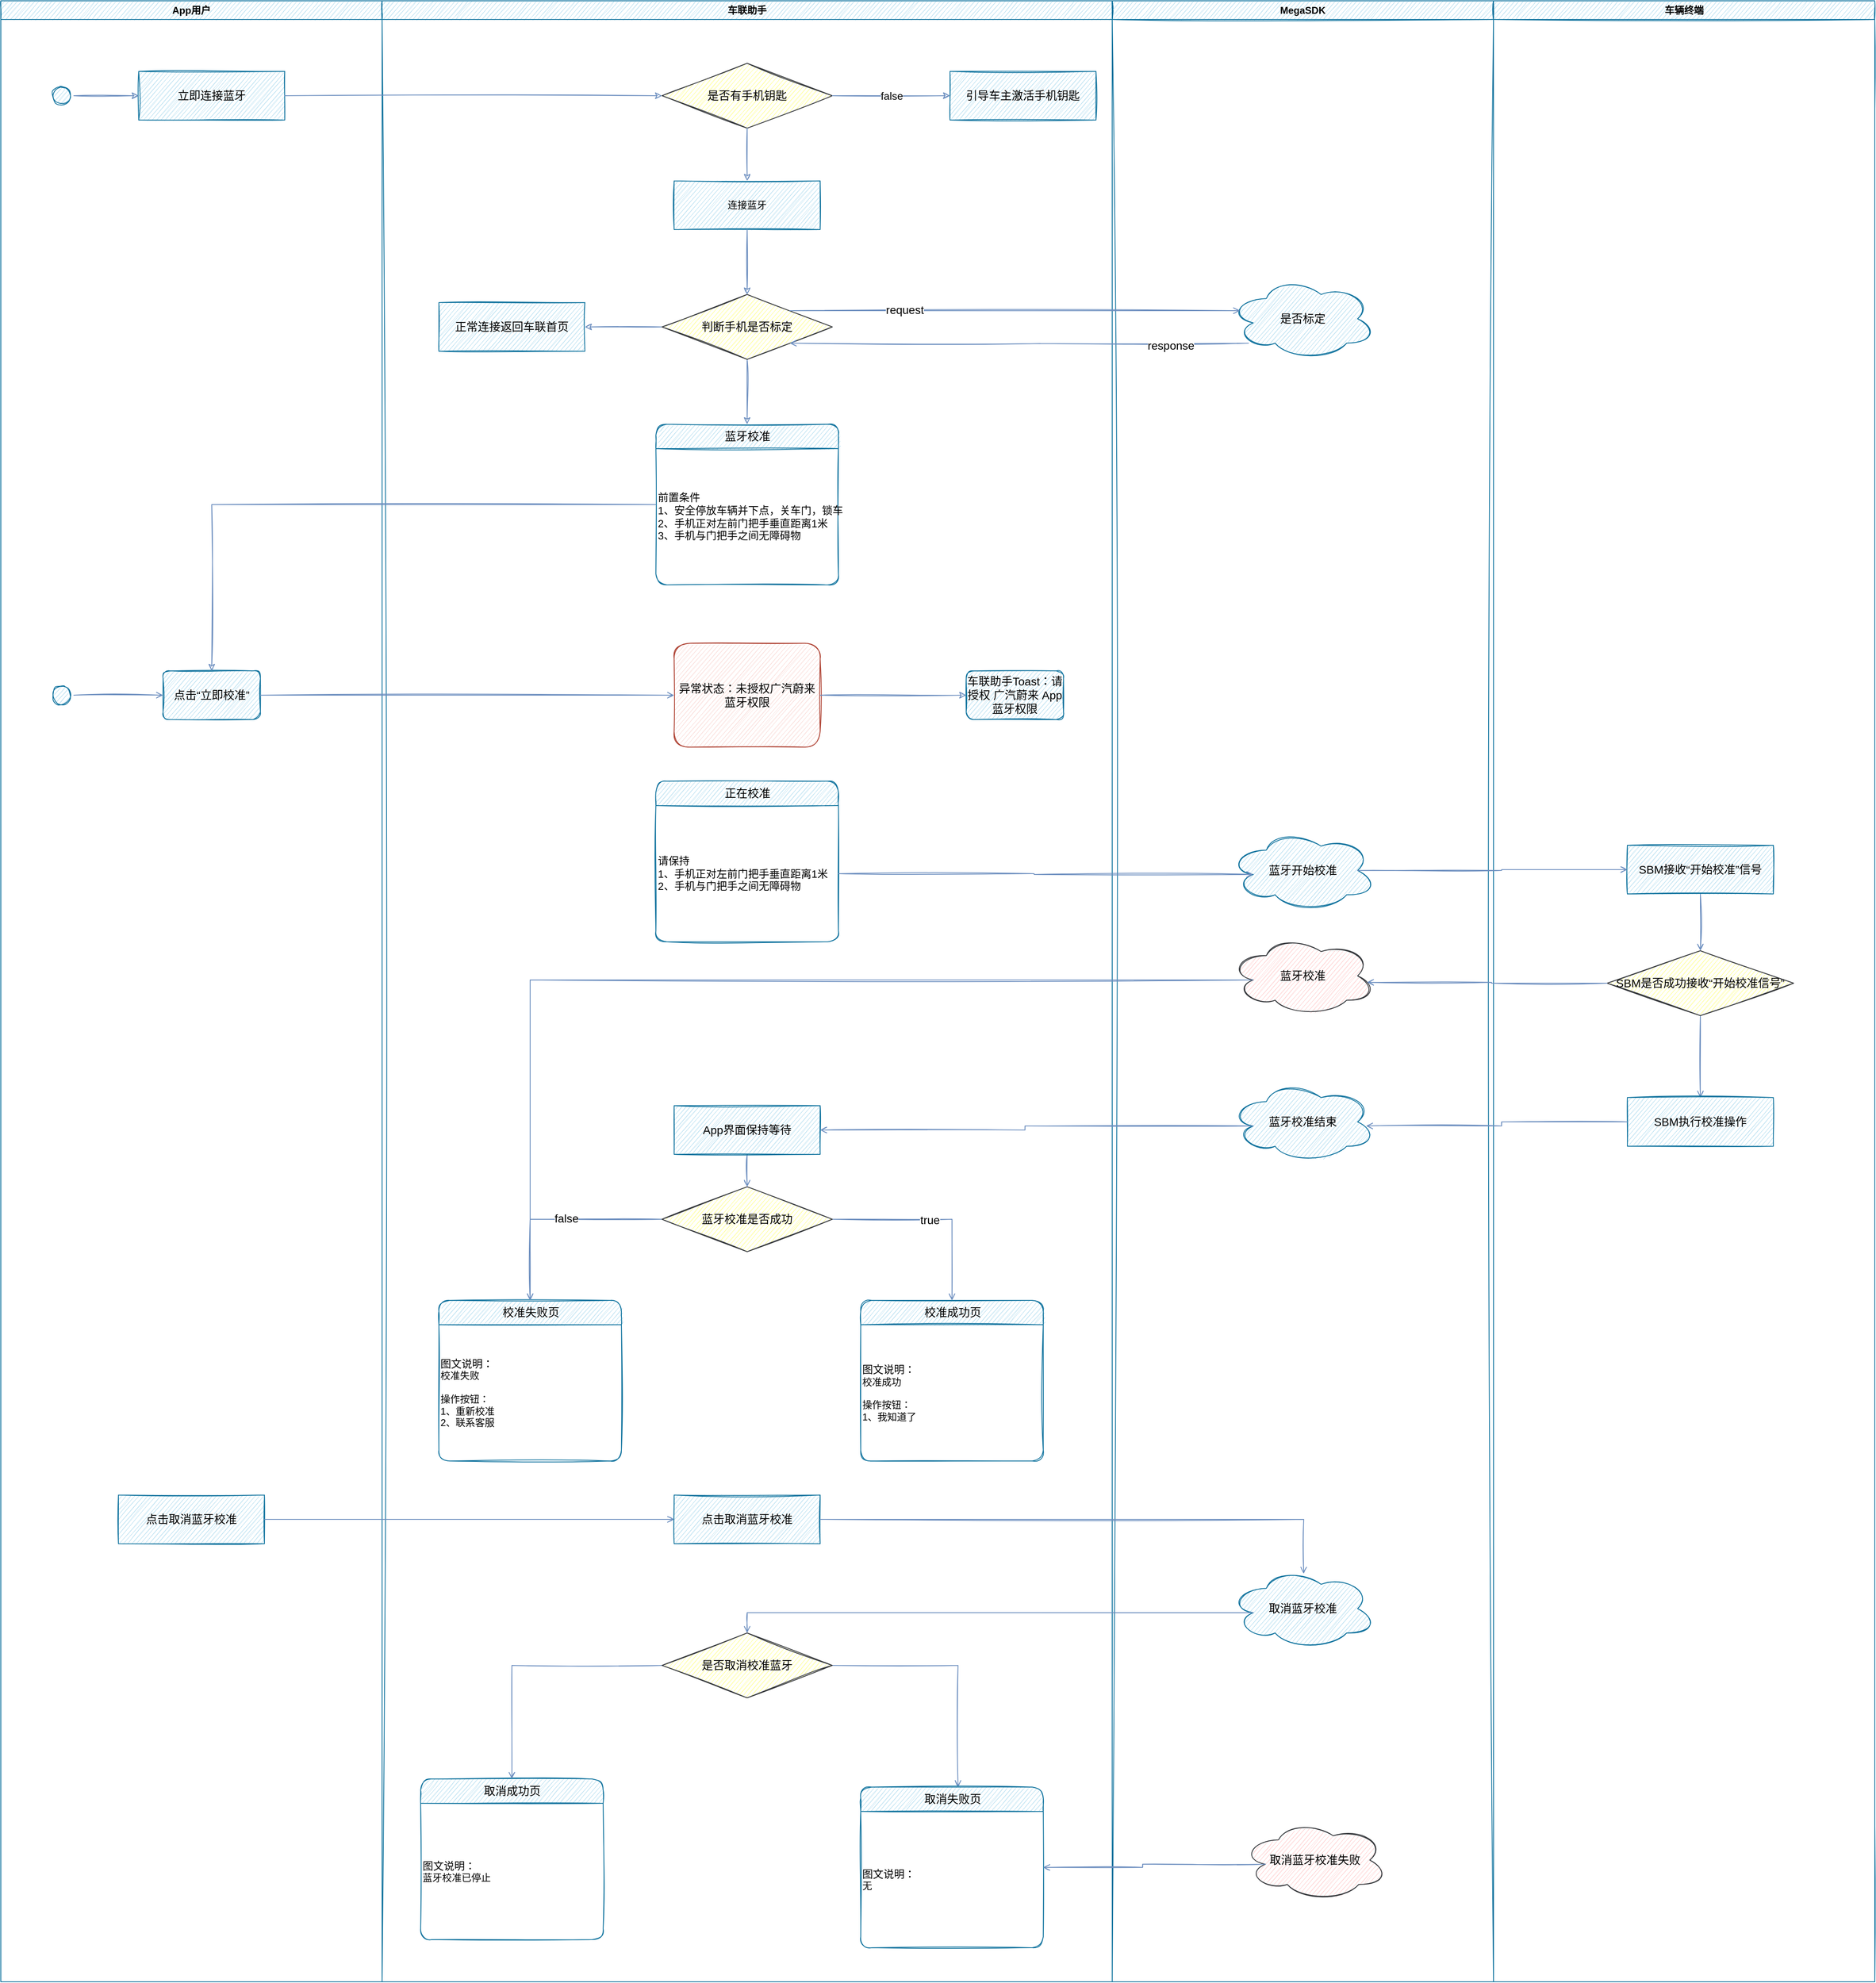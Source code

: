 <mxfile version="14.1.1" type="github">
  <diagram id="mKj14x2aoJo5Nkw21co6" name="第 1 页">
    <mxGraphModel dx="2893" dy="1129" grid="1" gridSize="10" guides="1" tooltips="1" connect="1" arrows="1" fold="1" page="1" pageScale="1" pageWidth="827" pageHeight="1169" math="0" shadow="0">
      <root>
        <mxCell id="0" />
        <mxCell id="1" parent="0" />
        <mxCell id="CEI2HOjb4sr5BH5UjKjR-1" value="车联助手" style="swimlane;whiteSpace=wrap;fontStyle=1;fillColor=#b1ddf0;strokeColor=#10739e;sketch=1;" parent="1" vertex="1">
          <mxGeometry x="-110" y="128" width="900" height="2442" as="geometry" />
        </mxCell>
        <mxCell id="qRTRuurjYwuLesTGfliR-111" value="是否有手机钥匙" style="rhombus;whiteSpace=wrap;html=1;fontStyle=0;strokeColor=#36393d;fillColor=#ffff88;sketch=1;shadow=0;fontSize=14;" vertex="1" parent="CEI2HOjb4sr5BH5UjKjR-1">
          <mxGeometry x="345" y="77" width="210" height="80" as="geometry" />
        </mxCell>
        <mxCell id="qRTRuurjYwuLesTGfliR-113" value="引导车主激活手机钥匙" style="whiteSpace=wrap;html=1;shadow=0;fontSize=14;fontStyle=0;strokeColor=#10739e;fillColor=#b1ddf0;sketch=1;" vertex="1" parent="CEI2HOjb4sr5BH5UjKjR-1">
          <mxGeometry x="700" y="87" width="180" height="60" as="geometry" />
        </mxCell>
        <mxCell id="qRTRuurjYwuLesTGfliR-114" value="false" style="edgeStyle=orthogonalEdgeStyle;rounded=0;sketch=1;orthogonalLoop=1;jettySize=auto;html=1;strokeColor=#6c8ebf;fillColor=#dae8fc;fontStyle=0;fontSize=13;" edge="1" parent="CEI2HOjb4sr5BH5UjKjR-1" source="qRTRuurjYwuLesTGfliR-111" target="qRTRuurjYwuLesTGfliR-113">
          <mxGeometry relative="1" as="geometry" />
        </mxCell>
        <mxCell id="qRTRuurjYwuLesTGfliR-116" value="连接蓝牙" style="whiteSpace=wrap;html=1;shadow=0;fontStyle=0;strokeColor=#10739e;fillColor=#b1ddf0;sketch=1;" vertex="1" parent="CEI2HOjb4sr5BH5UjKjR-1">
          <mxGeometry x="360" y="222" width="180" height="60" as="geometry" />
        </mxCell>
        <mxCell id="qRTRuurjYwuLesTGfliR-117" value="" style="edgeStyle=orthogonalEdgeStyle;rounded=0;sketch=1;orthogonalLoop=1;jettySize=auto;html=1;strokeColor=#6c8ebf;fillColor=#dae8fc;fontSize=12;fontStyle=0" edge="1" parent="CEI2HOjb4sr5BH5UjKjR-1" source="qRTRuurjYwuLesTGfliR-111" target="qRTRuurjYwuLesTGfliR-116">
          <mxGeometry relative="1" as="geometry" />
        </mxCell>
        <mxCell id="qRTRuurjYwuLesTGfliR-183" style="edgeStyle=orthogonalEdgeStyle;rounded=0;sketch=1;orthogonalLoop=1;jettySize=auto;html=1;exitX=0;exitY=0.5;exitDx=0;exitDy=0;entryX=1;entryY=0.5;entryDx=0;entryDy=0;strokeColor=#6c8ebf;fillColor=#dae8fc;fontSize=12;fontStyle=0" edge="1" parent="CEI2HOjb4sr5BH5UjKjR-1" source="qRTRuurjYwuLesTGfliR-145" target="qRTRuurjYwuLesTGfliR-177">
          <mxGeometry relative="1" as="geometry" />
        </mxCell>
        <mxCell id="qRTRuurjYwuLesTGfliR-192" style="edgeStyle=orthogonalEdgeStyle;rounded=0;sketch=1;orthogonalLoop=1;jettySize=auto;html=1;exitX=0.5;exitY=1;exitDx=0;exitDy=0;strokeColor=#6c8ebf;fillColor=#dae8fc;fontSize=12;entryX=0.5;entryY=0;entryDx=0;entryDy=0;" edge="1" parent="CEI2HOjb4sr5BH5UjKjR-1" source="qRTRuurjYwuLesTGfliR-145" target="qRTRuurjYwuLesTGfliR-190">
          <mxGeometry relative="1" as="geometry">
            <mxPoint x="390.0" y="542" as="targetPoint" />
          </mxGeometry>
        </mxCell>
        <mxCell id="qRTRuurjYwuLesTGfliR-145" value="判断手机是否标定" style="rhombus;whiteSpace=wrap;html=1;shadow=0;fontStyle=0;strokeColor=#36393d;fillColor=#ffff88;sketch=1;fontSize=14;" vertex="1" parent="CEI2HOjb4sr5BH5UjKjR-1">
          <mxGeometry x="345" y="362" width="210" height="80" as="geometry" />
        </mxCell>
        <mxCell id="qRTRuurjYwuLesTGfliR-146" value="" style="edgeStyle=orthogonalEdgeStyle;rounded=0;sketch=1;orthogonalLoop=1;jettySize=auto;html=1;strokeColor=#6c8ebf;fillColor=#dae8fc;fontSize=12;fontStyle=0" edge="1" parent="CEI2HOjb4sr5BH5UjKjR-1" source="qRTRuurjYwuLesTGfliR-116" target="qRTRuurjYwuLesTGfliR-145">
          <mxGeometry relative="1" as="geometry" />
        </mxCell>
        <mxCell id="qRTRuurjYwuLesTGfliR-177" value="正常连接返回车联首页" style="whiteSpace=wrap;html=1;shadow=0;fontStyle=0;strokeColor=#10739e;fillColor=#b1ddf0;sketch=1;fontSize=14;" vertex="1" parent="CEI2HOjb4sr5BH5UjKjR-1">
          <mxGeometry x="70" y="372" width="180" height="60" as="geometry" />
        </mxCell>
        <mxCell id="qRTRuurjYwuLesTGfliR-190" value="蓝牙校准" style="swimlane;childLayout=stackLayout;horizontal=1;startSize=30;horizontalStack=0;rounded=1;fontSize=14;fontStyle=0;strokeWidth=1;resizeParent=0;resizeLast=1;shadow=0;dashed=0;align=center;sketch=1;fillColor=#b1ddf0;html=1;strokeColor=#10739e;" vertex="1" parent="CEI2HOjb4sr5BH5UjKjR-1">
          <mxGeometry x="337.5" y="522" width="225" height="198" as="geometry" />
        </mxCell>
        <mxCell id="qRTRuurjYwuLesTGfliR-193" value="&lt;font style=&quot;font-size: 13px&quot;&gt;前置条件&lt;br&gt;1、安全停放车辆并下点，关车门，锁车&lt;br&gt;2、手机正对左前门把手垂直距离1米&lt;br&gt;3、手机与门把手之间无障碍物&lt;/font&gt;" style="text;html=1;align=left;verticalAlign=middle;resizable=0;points=[];autosize=1;sketch=1;" vertex="1" parent="qRTRuurjYwuLesTGfliR-190">
          <mxGeometry y="30" width="225" height="168" as="geometry" />
        </mxCell>
        <mxCell id="qRTRuurjYwuLesTGfliR-203" value="异常状态：未授权广汽蔚来蓝牙权限" style="whiteSpace=wrap;html=1;rounded=1;shadow=0;dashed=0;fontSize=14;fontStyle=0;strokeColor=#ae4132;strokeWidth=1;fillColor=#fad9d5;startSize=30;sketch=1;" vertex="1" parent="CEI2HOjb4sr5BH5UjKjR-1">
          <mxGeometry x="360" y="792" width="180" height="128" as="geometry" />
        </mxCell>
        <mxCell id="qRTRuurjYwuLesTGfliR-207" value="车联助手Toast：请授权 广汽蔚来 App 蓝牙权限" style="whiteSpace=wrap;html=1;rounded=1;shadow=0;dashed=0;fontSize=14;fontStyle=0;strokeColor=#10739e;strokeWidth=1;fillColor=#b1ddf0;startSize=30;sketch=1;" vertex="1" parent="CEI2HOjb4sr5BH5UjKjR-1">
          <mxGeometry x="720" y="826" width="120" height="60" as="geometry" />
        </mxCell>
        <mxCell id="qRTRuurjYwuLesTGfliR-208" value="" style="edgeStyle=orthogonalEdgeStyle;rounded=0;sketch=1;orthogonalLoop=1;jettySize=auto;html=1;startSize=30;strokeColor=#6c8ebf;fillColor=#dae8fc;fontSize=13;" edge="1" parent="CEI2HOjb4sr5BH5UjKjR-1" source="qRTRuurjYwuLesTGfliR-203" target="qRTRuurjYwuLesTGfliR-207">
          <mxGeometry relative="1" as="geometry" />
        </mxCell>
        <mxCell id="qRTRuurjYwuLesTGfliR-209" value="正在校准" style="swimlane;childLayout=stackLayout;horizontal=1;startSize=30;horizontalStack=0;rounded=1;fontSize=14;fontStyle=0;strokeWidth=1;resizeParent=0;resizeLast=1;shadow=0;dashed=0;align=center;sketch=1;fillColor=#b1ddf0;html=1;strokeColor=#10739e;" vertex="1" parent="CEI2HOjb4sr5BH5UjKjR-1">
          <mxGeometry x="337.5" y="962" width="225" height="198" as="geometry" />
        </mxCell>
        <mxCell id="qRTRuurjYwuLesTGfliR-210" value="&lt;font style=&quot;font-size: 13px&quot;&gt;请保持&lt;br&gt;1、手机正对左前门把手垂直距离1米&lt;br&gt;2、手机与门把手之间无障碍物&lt;/font&gt;" style="text;html=1;align=left;verticalAlign=middle;resizable=0;points=[];autosize=1;sketch=1;" vertex="1" parent="qRTRuurjYwuLesTGfliR-209">
          <mxGeometry y="30" width="225" height="168" as="geometry" />
        </mxCell>
        <mxCell id="qRTRuurjYwuLesTGfliR-255" style="edgeStyle=orthogonalEdgeStyle;rounded=0;sketch=1;orthogonalLoop=1;jettySize=auto;html=1;exitX=0.5;exitY=1;exitDx=0;exitDy=0;entryX=0.5;entryY=0;entryDx=0;entryDy=0;startSize=30;endArrow=open;endFill=0;strokeColor=#6c8ebf;strokeWidth=1;fillColor=#dae8fc;fontSize=14;" edge="1" parent="CEI2HOjb4sr5BH5UjKjR-1" source="qRTRuurjYwuLesTGfliR-241" target="qRTRuurjYwuLesTGfliR-242">
          <mxGeometry relative="1" as="geometry" />
        </mxCell>
        <mxCell id="qRTRuurjYwuLesTGfliR-241" value="App界面保持等待" style="whiteSpace=wrap;html=1;shadow=0;fontSize=14;fontStyle=0;strokeColor=#10739e;fillColor=#b1ddf0;sketch=1;" vertex="1" parent="CEI2HOjb4sr5BH5UjKjR-1">
          <mxGeometry x="360" y="1362" width="180" height="60" as="geometry" />
        </mxCell>
        <mxCell id="qRTRuurjYwuLesTGfliR-256" style="edgeStyle=orthogonalEdgeStyle;rounded=0;sketch=1;orthogonalLoop=1;jettySize=auto;html=1;exitX=1;exitY=0.5;exitDx=0;exitDy=0;entryX=0.5;entryY=0;entryDx=0;entryDy=0;startSize=30;endArrow=open;endFill=0;strokeColor=#6c8ebf;strokeWidth=1;fillColor=#dae8fc;fontSize=14;" edge="1" parent="CEI2HOjb4sr5BH5UjKjR-1" source="qRTRuurjYwuLesTGfliR-242" target="qRTRuurjYwuLesTGfliR-243">
          <mxGeometry relative="1" as="geometry" />
        </mxCell>
        <mxCell id="qRTRuurjYwuLesTGfliR-261" value="true" style="edgeLabel;html=1;align=center;verticalAlign=middle;resizable=0;points=[];fontSize=14;" vertex="1" connectable="0" parent="qRTRuurjYwuLesTGfliR-256">
          <mxGeometry x="-0.03" y="-1" relative="1" as="geometry">
            <mxPoint as="offset" />
          </mxGeometry>
        </mxCell>
        <mxCell id="qRTRuurjYwuLesTGfliR-257" style="edgeStyle=orthogonalEdgeStyle;rounded=0;sketch=1;orthogonalLoop=1;jettySize=auto;html=1;exitX=0;exitY=0.5;exitDx=0;exitDy=0;entryX=0.5;entryY=0;entryDx=0;entryDy=0;startSize=30;endArrow=open;endFill=0;strokeColor=#6c8ebf;strokeWidth=1;fillColor=#dae8fc;fontSize=14;" edge="1" parent="CEI2HOjb4sr5BH5UjKjR-1" source="qRTRuurjYwuLesTGfliR-242" target="qRTRuurjYwuLesTGfliR-245">
          <mxGeometry relative="1" as="geometry" />
        </mxCell>
        <mxCell id="qRTRuurjYwuLesTGfliR-262" value="false" style="edgeLabel;html=1;align=center;verticalAlign=middle;resizable=0;points=[];fontSize=14;" vertex="1" connectable="0" parent="qRTRuurjYwuLesTGfliR-257">
          <mxGeometry x="-0.101" y="-1" relative="1" as="geometry">
            <mxPoint as="offset" />
          </mxGeometry>
        </mxCell>
        <mxCell id="qRTRuurjYwuLesTGfliR-242" value="蓝牙校准是否成功" style="rhombus;whiteSpace=wrap;html=1;shadow=0;fontStyle=0;strokeColor=#36393d;fillColor=#ffff88;sketch=1;fontSize=14;" vertex="1" parent="CEI2HOjb4sr5BH5UjKjR-1">
          <mxGeometry x="345" y="1462" width="210" height="80" as="geometry" />
        </mxCell>
        <mxCell id="qRTRuurjYwuLesTGfliR-243" value="校准成功页" style="swimlane;childLayout=stackLayout;horizontal=1;startSize=30;horizontalStack=0;rounded=1;fontSize=14;fontStyle=0;strokeWidth=1;resizeParent=0;resizeLast=1;shadow=0;dashed=0;align=center;sketch=1;fillColor=#b1ddf0;html=1;strokeColor=#10739e;" vertex="1" parent="CEI2HOjb4sr5BH5UjKjR-1">
          <mxGeometry x="590" y="1602" width="225" height="198" as="geometry" />
        </mxCell>
        <mxCell id="qRTRuurjYwuLesTGfliR-244" value="&lt;span style=&quot;font-size: 13px&quot;&gt;图文说明：&lt;br&gt;&lt;/span&gt;校准成功&lt;br&gt;&lt;br&gt;操作按钮：&lt;br&gt;1、我知道了" style="text;html=1;align=left;verticalAlign=middle;resizable=0;points=[];autosize=1;sketch=1;" vertex="1" parent="qRTRuurjYwuLesTGfliR-243">
          <mxGeometry y="30" width="225" height="168" as="geometry" />
        </mxCell>
        <mxCell id="qRTRuurjYwuLesTGfliR-245" value="校准失败页" style="swimlane;childLayout=stackLayout;horizontal=1;startSize=30;horizontalStack=0;rounded=1;fontSize=14;fontStyle=0;strokeWidth=1;resizeParent=0;resizeLast=1;shadow=0;dashed=0;align=center;sketch=1;fillColor=#b1ddf0;html=1;strokeColor=#10739e;" vertex="1" parent="CEI2HOjb4sr5BH5UjKjR-1">
          <mxGeometry x="70" y="1602" width="225" height="198" as="geometry" />
        </mxCell>
        <mxCell id="qRTRuurjYwuLesTGfliR-246" value="&lt;span style=&quot;font-size: 13px&quot;&gt;图文说明：&lt;br&gt;&lt;/span&gt;校准失败&lt;br&gt;&lt;br&gt;操作按钮：&lt;br&gt;1、重新校准&lt;br&gt;2、联系客服" style="text;html=1;align=left;verticalAlign=middle;resizable=0;points=[];autosize=1;sketch=1;" vertex="1" parent="qRTRuurjYwuLesTGfliR-245">
          <mxGeometry y="30" width="225" height="168" as="geometry" />
        </mxCell>
        <mxCell id="qRTRuurjYwuLesTGfliR-271" value="点击取消蓝牙校准" style="whiteSpace=wrap;html=1;fontStyle=0;strokeColor=#10739e;fillColor=#b1ddf0;sketch=1;fontSize=14;" vertex="1" parent="CEI2HOjb4sr5BH5UjKjR-1">
          <mxGeometry x="360" y="1842" width="180" height="60" as="geometry" />
        </mxCell>
        <mxCell id="qRTRuurjYwuLesTGfliR-274" value="取消成功页" style="swimlane;childLayout=stackLayout;horizontal=1;startSize=30;horizontalStack=0;rounded=1;fontSize=14;fontStyle=0;strokeWidth=1;resizeParent=0;resizeLast=1;shadow=0;dashed=0;align=center;sketch=1;fillColor=#b1ddf0;html=1;strokeColor=#10739e;" vertex="1" parent="CEI2HOjb4sr5BH5UjKjR-1">
          <mxGeometry x="47.5" y="2192" width="225" height="198" as="geometry" />
        </mxCell>
        <mxCell id="qRTRuurjYwuLesTGfliR-275" value="&lt;span style=&quot;font-size: 13px&quot;&gt;图文说明：&lt;br&gt;&lt;/span&gt;蓝牙校准已停止" style="text;html=1;align=left;verticalAlign=middle;resizable=0;points=[];autosize=1;sketch=1;" vertex="1" parent="qRTRuurjYwuLesTGfliR-274">
          <mxGeometry y="30" width="225" height="168" as="geometry" />
        </mxCell>
        <mxCell id="qRTRuurjYwuLesTGfliR-284" style="edgeStyle=orthogonalEdgeStyle;rounded=0;sketch=1;orthogonalLoop=1;jettySize=auto;html=1;exitX=0;exitY=0.5;exitDx=0;exitDy=0;entryX=0.5;entryY=0;entryDx=0;entryDy=0;startSize=30;endArrow=open;endFill=0;strokeColor=#6c8ebf;strokeWidth=1;fillColor=#dae8fc;fontSize=14;" edge="1" parent="CEI2HOjb4sr5BH5UjKjR-1" source="qRTRuurjYwuLesTGfliR-280" target="qRTRuurjYwuLesTGfliR-274">
          <mxGeometry relative="1" as="geometry" />
        </mxCell>
        <mxCell id="qRTRuurjYwuLesTGfliR-289" style="edgeStyle=orthogonalEdgeStyle;rounded=0;sketch=1;orthogonalLoop=1;jettySize=auto;html=1;exitX=1;exitY=0.5;exitDx=0;exitDy=0;entryX=0.533;entryY=0;entryDx=0;entryDy=0;entryPerimeter=0;startSize=30;endArrow=open;endFill=0;strokeColor=#6c8ebf;strokeWidth=1;fillColor=#dae8fc;fontSize=14;" edge="1" parent="CEI2HOjb4sr5BH5UjKjR-1" source="qRTRuurjYwuLesTGfliR-280" target="qRTRuurjYwuLesTGfliR-286">
          <mxGeometry relative="1" as="geometry" />
        </mxCell>
        <mxCell id="qRTRuurjYwuLesTGfliR-280" value="是否取消校准蓝牙" style="rhombus;whiteSpace=wrap;html=1;shadow=0;fontStyle=0;strokeColor=#36393d;fillColor=#ffff88;sketch=1;fontSize=14;" vertex="1" parent="CEI2HOjb4sr5BH5UjKjR-1">
          <mxGeometry x="345" y="2012" width="210" height="80" as="geometry" />
        </mxCell>
        <mxCell id="qRTRuurjYwuLesTGfliR-286" value="取消失败页" style="swimlane;childLayout=stackLayout;horizontal=1;startSize=30;horizontalStack=0;rounded=1;fontSize=14;fontStyle=0;strokeWidth=1;resizeParent=0;resizeLast=1;shadow=0;dashed=0;align=center;sketch=1;fillColor=#b1ddf0;html=1;strokeColor=#10739e;" vertex="1" parent="CEI2HOjb4sr5BH5UjKjR-1">
          <mxGeometry x="590" y="2202" width="225" height="198" as="geometry" />
        </mxCell>
        <mxCell id="qRTRuurjYwuLesTGfliR-287" value="&lt;span style=&quot;font-size: 13px&quot;&gt;图文说明：&lt;br&gt;&lt;/span&gt;无" style="text;html=1;align=left;verticalAlign=middle;resizable=0;points=[];autosize=1;sketch=1;" vertex="1" parent="qRTRuurjYwuLesTGfliR-286">
          <mxGeometry y="30" width="225" height="168" as="geometry" />
        </mxCell>
        <mxCell id="CEI2HOjb4sr5BH5UjKjR-9" value="MegaSDK" style="swimlane;whiteSpace=wrap;fontStyle=1;fillColor=#b1ddf0;strokeColor=#10739e;sketch=1;" parent="1" vertex="1">
          <mxGeometry x="790" y="128" width="470" height="2442" as="geometry" />
        </mxCell>
        <mxCell id="qRTRuurjYwuLesTGfliR-128" value="是否标定" style="ellipse;shape=cloud;whiteSpace=wrap;html=1;shadow=0;fontStyle=0;strokeColor=#10739e;fillColor=#b1ddf0;sketch=1;fontSize=14;" vertex="1" parent="CEI2HOjb4sr5BH5UjKjR-9">
          <mxGeometry x="145" y="342" width="180" height="100" as="geometry" />
        </mxCell>
        <mxCell id="qRTRuurjYwuLesTGfliR-218" value="蓝牙开始校准" style="ellipse;shape=cloud;whiteSpace=wrap;html=1;shadow=0;fontStyle=0;strokeColor=#10739e;fillColor=#b1ddf0;sketch=1;fontSize=14;" vertex="1" parent="CEI2HOjb4sr5BH5UjKjR-9">
          <mxGeometry x="145" y="1022" width="180" height="100" as="geometry" />
        </mxCell>
        <mxCell id="qRTRuurjYwuLesTGfliR-231" value="蓝牙校准结束" style="ellipse;shape=cloud;whiteSpace=wrap;html=1;shadow=0;fontStyle=0;strokeColor=#10739e;fillColor=#b1ddf0;sketch=1;fontSize=14;" vertex="1" parent="CEI2HOjb4sr5BH5UjKjR-9">
          <mxGeometry x="145" y="1332" width="180" height="100" as="geometry" />
        </mxCell>
        <mxCell id="qRTRuurjYwuLesTGfliR-236" value="蓝牙校准" style="ellipse;shape=cloud;whiteSpace=wrap;html=1;shadow=0;fontStyle=0;strokeColor=#36393d;fillColor=#ffcccc;sketch=1;fontSize=14;" vertex="1" parent="CEI2HOjb4sr5BH5UjKjR-9">
          <mxGeometry x="145" y="1152" width="180" height="100" as="geometry" />
        </mxCell>
        <mxCell id="qRTRuurjYwuLesTGfliR-278" value="取消蓝牙校准" style="ellipse;shape=cloud;whiteSpace=wrap;html=1;shadow=0;fontStyle=0;strokeColor=#10739e;fillColor=#b1ddf0;sketch=1;fontSize=14;" vertex="1" parent="CEI2HOjb4sr5BH5UjKjR-9">
          <mxGeometry x="145" y="1932" width="180" height="100" as="geometry" />
        </mxCell>
        <mxCell id="qRTRuurjYwuLesTGfliR-281" value="取消蓝牙校准失败" style="ellipse;shape=cloud;whiteSpace=wrap;html=1;shadow=0;fontStyle=0;strokeColor=#36393d;fillColor=#ffcccc;sketch=1;fontSize=14;" vertex="1" parent="CEI2HOjb4sr5BH5UjKjR-9">
          <mxGeometry x="160" y="2242" width="180" height="100" as="geometry" />
        </mxCell>
        <mxCell id="qRTRuurjYwuLesTGfliR-76" value="车辆终端" style="swimlane;whiteSpace=wrap;fontStyle=1;fillColor=#b1ddf0;strokeColor=#10739e;sketch=1;" vertex="1" parent="1">
          <mxGeometry x="1260" y="128" width="470" height="2442" as="geometry" />
        </mxCell>
        <mxCell id="qRTRuurjYwuLesTGfliR-249" style="edgeStyle=orthogonalEdgeStyle;rounded=0;sketch=1;orthogonalLoop=1;jettySize=auto;html=1;exitX=0.5;exitY=1;exitDx=0;exitDy=0;entryX=0.5;entryY=0;entryDx=0;entryDy=0;startSize=30;endArrow=open;endFill=0;strokeColor=#6c8ebf;strokeWidth=1;fillColor=#dae8fc;fontSize=14;" edge="1" parent="qRTRuurjYwuLesTGfliR-76" source="qRTRuurjYwuLesTGfliR-228" target="qRTRuurjYwuLesTGfliR-229">
          <mxGeometry relative="1" as="geometry" />
        </mxCell>
        <mxCell id="qRTRuurjYwuLesTGfliR-228" value="SBM接收“开始校准”信号" style="whiteSpace=wrap;html=1;shadow=0;fontSize=14;fontStyle=0;strokeColor=#10739e;fillColor=#b1ddf0;sketch=1;" vertex="1" parent="qRTRuurjYwuLesTGfliR-76">
          <mxGeometry x="165" y="1041" width="180" height="60" as="geometry" />
        </mxCell>
        <mxCell id="qRTRuurjYwuLesTGfliR-250" style="edgeStyle=orthogonalEdgeStyle;rounded=0;sketch=1;orthogonalLoop=1;jettySize=auto;html=1;exitX=0.5;exitY=1;exitDx=0;exitDy=0;entryX=0.5;entryY=0;entryDx=0;entryDy=0;startSize=30;endArrow=open;endFill=0;strokeColor=#6c8ebf;strokeWidth=1;fillColor=#dae8fc;fontSize=14;" edge="1" parent="qRTRuurjYwuLesTGfliR-76" source="qRTRuurjYwuLesTGfliR-229" target="qRTRuurjYwuLesTGfliR-230">
          <mxGeometry relative="1" as="geometry" />
        </mxCell>
        <mxCell id="qRTRuurjYwuLesTGfliR-229" value="SBM是否成功接收“开始校准信号”" style="rhombus;whiteSpace=wrap;html=1;shadow=0;fontStyle=0;strokeColor=#36393d;fillColor=#ffff88;sketch=1;fontSize=14;" vertex="1" parent="qRTRuurjYwuLesTGfliR-76">
          <mxGeometry x="140" y="1171" width="230" height="80" as="geometry" />
        </mxCell>
        <mxCell id="qRTRuurjYwuLesTGfliR-230" value="SBM执行校准操作" style="whiteSpace=wrap;html=1;shadow=0;fontSize=14;fontStyle=0;strokeColor=#10739e;fillColor=#b1ddf0;sketch=1;" vertex="1" parent="qRTRuurjYwuLesTGfliR-76">
          <mxGeometry x="165" y="1352" width="180" height="60" as="geometry" />
        </mxCell>
        <mxCell id="qRTRuurjYwuLesTGfliR-91" value="App用户" style="swimlane;whiteSpace=wrap;fontStyle=1;fillColor=#b1ddf0;strokeColor=#10739e;sketch=1;" vertex="1" parent="1">
          <mxGeometry x="-580" y="128" width="470" height="2442" as="geometry" />
        </mxCell>
        <mxCell id="qRTRuurjYwuLesTGfliR-103" value="" style="ellipse;shape=startState;fillColor=#b1ddf0;strokeColor=#10739e;fontStyle=1;sketch=1;" vertex="1" parent="qRTRuurjYwuLesTGfliR-91">
          <mxGeometry x="60" y="102" width="30" height="30" as="geometry" />
        </mxCell>
        <mxCell id="qRTRuurjYwuLesTGfliR-108" value="立即连接蓝牙" style="whiteSpace=wrap;html=1;fontStyle=0;strokeColor=#10739e;fillColor=#b1ddf0;sketch=1;fontSize=14;" vertex="1" parent="qRTRuurjYwuLesTGfliR-91">
          <mxGeometry x="170" y="87" width="180" height="60" as="geometry" />
        </mxCell>
        <mxCell id="qRTRuurjYwuLesTGfliR-109" value="" style="edgeStyle=orthogonalEdgeStyle;rounded=0;orthogonalLoop=1;jettySize=auto;html=1;fillColor=#dae8fc;strokeColor=#6c8ebf;sketch=1;" edge="1" parent="qRTRuurjYwuLesTGfliR-91" source="qRTRuurjYwuLesTGfliR-103" target="qRTRuurjYwuLesTGfliR-108">
          <mxGeometry relative="1" as="geometry" />
        </mxCell>
        <mxCell id="qRTRuurjYwuLesTGfliR-201" value="点击“立即校准”" style="whiteSpace=wrap;html=1;rounded=1;shadow=0;dashed=0;fontSize=14;fontStyle=0;strokeColor=#10739e;strokeWidth=1;fillColor=#b1ddf0;startSize=30;sketch=1;" vertex="1" parent="qRTRuurjYwuLesTGfliR-91">
          <mxGeometry x="200" y="826" width="120" height="60" as="geometry" />
        </mxCell>
        <mxCell id="qRTRuurjYwuLesTGfliR-267" style="edgeStyle=orthogonalEdgeStyle;rounded=0;sketch=1;orthogonalLoop=1;jettySize=auto;html=1;exitX=1;exitY=0.5;exitDx=0;exitDy=0;entryX=0;entryY=0.5;entryDx=0;entryDy=0;startSize=30;endArrow=open;endFill=0;strokeColor=#6c8ebf;strokeWidth=1;fillColor=#dae8fc;fontSize=14;" edge="1" parent="qRTRuurjYwuLesTGfliR-91" source="qRTRuurjYwuLesTGfliR-266" target="qRTRuurjYwuLesTGfliR-201">
          <mxGeometry relative="1" as="geometry" />
        </mxCell>
        <mxCell id="qRTRuurjYwuLesTGfliR-266" value="" style="ellipse;shape=startState;fillColor=#b1ddf0;strokeColor=#10739e;fontStyle=1;sketch=1;" vertex="1" parent="qRTRuurjYwuLesTGfliR-91">
          <mxGeometry x="60" y="841" width="30" height="30" as="geometry" />
        </mxCell>
        <mxCell id="qRTRuurjYwuLesTGfliR-268" value="点击取消蓝牙校准" style="whiteSpace=wrap;html=1;fontStyle=0;strokeColor=#10739e;fillColor=#b1ddf0;sketch=1;fontSize=14;" vertex="1" parent="qRTRuurjYwuLesTGfliR-91">
          <mxGeometry x="145" y="1842" width="180" height="60" as="geometry" />
        </mxCell>
        <mxCell id="qRTRuurjYwuLesTGfliR-112" value="" style="edgeStyle=orthogonalEdgeStyle;rounded=0;sketch=1;orthogonalLoop=1;jettySize=auto;html=1;strokeColor=#6c8ebf;fillColor=#dae8fc;" edge="1" parent="1" source="qRTRuurjYwuLesTGfliR-108" target="qRTRuurjYwuLesTGfliR-111">
          <mxGeometry relative="1" as="geometry" />
        </mxCell>
        <mxCell id="qRTRuurjYwuLesTGfliR-202" value="" style="edgeStyle=orthogonalEdgeStyle;rounded=0;sketch=1;orthogonalLoop=1;jettySize=auto;html=1;startSize=30;strokeColor=#6c8ebf;fillColor=#dae8fc;fontSize=14;" edge="1" parent="1" source="qRTRuurjYwuLesTGfliR-190" target="qRTRuurjYwuLesTGfliR-201">
          <mxGeometry relative="1" as="geometry" />
        </mxCell>
        <mxCell id="qRTRuurjYwuLesTGfliR-204" value="" style="edgeStyle=orthogonalEdgeStyle;rounded=0;sketch=1;orthogonalLoop=1;jettySize=auto;html=1;startSize=30;strokeColor=#6c8ebf;fillColor=#dae8fc;fontSize=13;strokeWidth=1;endArrow=open;endFill=0;" edge="1" parent="1" source="qRTRuurjYwuLesTGfliR-201" target="qRTRuurjYwuLesTGfliR-203">
          <mxGeometry relative="1" as="geometry" />
        </mxCell>
        <mxCell id="qRTRuurjYwuLesTGfliR-219" style="edgeStyle=orthogonalEdgeStyle;rounded=0;sketch=1;orthogonalLoop=1;jettySize=auto;html=1;exitX=1;exitY=0;exitDx=0;exitDy=0;entryX=0.07;entryY=0.4;entryDx=0;entryDy=0;entryPerimeter=0;startSize=30;endArrow=open;endFill=0;strokeColor=#6c8ebf;strokeWidth=1;fillColor=#dae8fc;fontSize=14;" edge="1" parent="1" source="qRTRuurjYwuLesTGfliR-145" target="qRTRuurjYwuLesTGfliR-128">
          <mxGeometry relative="1" as="geometry" />
        </mxCell>
        <mxCell id="qRTRuurjYwuLesTGfliR-222" value="request" style="edgeLabel;html=1;align=center;verticalAlign=middle;resizable=0;points=[];fontSize=14;" vertex="1" connectable="0" parent="qRTRuurjYwuLesTGfliR-219">
          <mxGeometry x="0.063" y="1" relative="1" as="geometry">
            <mxPoint x="-154" as="offset" />
          </mxGeometry>
        </mxCell>
        <mxCell id="qRTRuurjYwuLesTGfliR-221" style="edgeStyle=orthogonalEdgeStyle;rounded=0;sketch=1;orthogonalLoop=1;jettySize=auto;html=1;entryX=1;entryY=1;entryDx=0;entryDy=0;startSize=30;endArrow=open;endFill=0;strokeColor=#6c8ebf;strokeWidth=1;fillColor=#dae8fc;fontSize=14;" edge="1" parent="1" target="qRTRuurjYwuLesTGfliR-145">
          <mxGeometry relative="1" as="geometry">
            <mxPoint x="958" y="550" as="sourcePoint" />
          </mxGeometry>
        </mxCell>
        <mxCell id="qRTRuurjYwuLesTGfliR-223" value="response" style="edgeLabel;html=1;align=center;verticalAlign=middle;resizable=0;points=[];fontSize=14;" vertex="1" connectable="0" parent="qRTRuurjYwuLesTGfliR-221">
          <mxGeometry x="-0.661" y="3" relative="1" as="geometry">
            <mxPoint as="offset" />
          </mxGeometry>
        </mxCell>
        <mxCell id="qRTRuurjYwuLesTGfliR-247" style="edgeStyle=orthogonalEdgeStyle;rounded=0;sketch=1;orthogonalLoop=1;jettySize=auto;html=1;entryX=0.16;entryY=0.55;entryDx=0;entryDy=0;entryPerimeter=0;startSize=30;endArrow=open;endFill=0;strokeColor=#6c8ebf;strokeWidth=1;fillColor=#dae8fc;fontSize=14;" edge="1" parent="1" source="qRTRuurjYwuLesTGfliR-210" target="qRTRuurjYwuLesTGfliR-218">
          <mxGeometry relative="1" as="geometry" />
        </mxCell>
        <mxCell id="qRTRuurjYwuLesTGfliR-248" style="edgeStyle=orthogonalEdgeStyle;rounded=0;sketch=1;orthogonalLoop=1;jettySize=auto;html=1;exitX=0.875;exitY=0.5;exitDx=0;exitDy=0;exitPerimeter=0;entryX=0;entryY=0.5;entryDx=0;entryDy=0;startSize=30;endArrow=open;endFill=0;strokeColor=#6c8ebf;strokeWidth=1;fillColor=#dae8fc;fontSize=14;" edge="1" parent="1" source="qRTRuurjYwuLesTGfliR-218" target="qRTRuurjYwuLesTGfliR-228">
          <mxGeometry relative="1" as="geometry" />
        </mxCell>
        <mxCell id="qRTRuurjYwuLesTGfliR-251" style="edgeStyle=orthogonalEdgeStyle;rounded=0;sketch=1;orthogonalLoop=1;jettySize=auto;html=1;exitX=0;exitY=0.5;exitDx=0;exitDy=0;entryX=0.939;entryY=0.58;entryDx=0;entryDy=0;entryPerimeter=0;startSize=30;endArrow=open;endFill=0;strokeColor=#6c8ebf;strokeWidth=1;fillColor=#dae8fc;fontSize=14;" edge="1" parent="1" source="qRTRuurjYwuLesTGfliR-229" target="qRTRuurjYwuLesTGfliR-236">
          <mxGeometry relative="1" as="geometry" />
        </mxCell>
        <mxCell id="qRTRuurjYwuLesTGfliR-252" style="edgeStyle=orthogonalEdgeStyle;rounded=0;sketch=1;orthogonalLoop=1;jettySize=auto;html=1;exitX=0;exitY=0.5;exitDx=0;exitDy=0;entryX=0.933;entryY=0.55;entryDx=0;entryDy=0;entryPerimeter=0;startSize=30;endArrow=open;endFill=0;strokeColor=#6c8ebf;strokeWidth=1;fillColor=#dae8fc;fontSize=14;" edge="1" parent="1" source="qRTRuurjYwuLesTGfliR-230" target="qRTRuurjYwuLesTGfliR-231">
          <mxGeometry relative="1" as="geometry" />
        </mxCell>
        <mxCell id="qRTRuurjYwuLesTGfliR-253" style="edgeStyle=orthogonalEdgeStyle;rounded=0;sketch=1;orthogonalLoop=1;jettySize=auto;html=1;exitX=0.16;exitY=0.55;exitDx=0;exitDy=0;exitPerimeter=0;entryX=0.5;entryY=0;entryDx=0;entryDy=0;startSize=30;endArrow=open;endFill=0;strokeColor=#6c8ebf;strokeWidth=1;fillColor=#dae8fc;fontSize=14;" edge="1" parent="1" source="qRTRuurjYwuLesTGfliR-236" target="qRTRuurjYwuLesTGfliR-245">
          <mxGeometry relative="1" as="geometry" />
        </mxCell>
        <mxCell id="qRTRuurjYwuLesTGfliR-254" style="edgeStyle=orthogonalEdgeStyle;rounded=0;sketch=1;orthogonalLoop=1;jettySize=auto;html=1;exitX=0.16;exitY=0.55;exitDx=0;exitDy=0;exitPerimeter=0;entryX=1;entryY=0.5;entryDx=0;entryDy=0;startSize=30;endArrow=open;endFill=0;strokeColor=#6c8ebf;strokeWidth=1;fillColor=#dae8fc;fontSize=14;" edge="1" parent="1" source="qRTRuurjYwuLesTGfliR-231" target="qRTRuurjYwuLesTGfliR-241">
          <mxGeometry relative="1" as="geometry" />
        </mxCell>
        <mxCell id="qRTRuurjYwuLesTGfliR-277" style="edgeStyle=orthogonalEdgeStyle;rounded=0;sketch=1;orthogonalLoop=1;jettySize=auto;html=1;exitX=1;exitY=0.5;exitDx=0;exitDy=0;entryX=0;entryY=0.5;entryDx=0;entryDy=0;startSize=30;endArrow=open;endFill=0;strokeColor=#6c8ebf;strokeWidth=1;fillColor=#dae8fc;fontSize=14;" edge="1" parent="1" source="qRTRuurjYwuLesTGfliR-268" target="qRTRuurjYwuLesTGfliR-271">
          <mxGeometry relative="1" as="geometry" />
        </mxCell>
        <mxCell id="qRTRuurjYwuLesTGfliR-282" style="edgeStyle=orthogonalEdgeStyle;rounded=0;sketch=1;orthogonalLoop=1;jettySize=auto;html=1;exitX=1;exitY=0.5;exitDx=0;exitDy=0;entryX=0.506;entryY=0.07;entryDx=0;entryDy=0;entryPerimeter=0;startSize=30;endArrow=open;endFill=0;strokeColor=#6c8ebf;strokeWidth=1;fillColor=#dae8fc;fontSize=14;" edge="1" parent="1" source="qRTRuurjYwuLesTGfliR-271" target="qRTRuurjYwuLesTGfliR-278">
          <mxGeometry relative="1" as="geometry" />
        </mxCell>
        <mxCell id="qRTRuurjYwuLesTGfliR-283" style="edgeStyle=orthogonalEdgeStyle;rounded=0;sketch=1;orthogonalLoop=1;jettySize=auto;html=1;exitX=0.16;exitY=0.55;exitDx=0;exitDy=0;exitPerimeter=0;entryX=0.5;entryY=0;entryDx=0;entryDy=0;startSize=30;endArrow=open;endFill=0;strokeColor=#6c8ebf;strokeWidth=1;fillColor=#dae8fc;fontSize=14;" edge="1" parent="1" source="qRTRuurjYwuLesTGfliR-278" target="qRTRuurjYwuLesTGfliR-280">
          <mxGeometry relative="1" as="geometry" />
        </mxCell>
        <mxCell id="qRTRuurjYwuLesTGfliR-290" style="edgeStyle=orthogonalEdgeStyle;rounded=0;sketch=1;orthogonalLoop=1;jettySize=auto;html=1;exitX=0.16;exitY=0.55;exitDx=0;exitDy=0;exitPerimeter=0;entryX=1;entryY=0.5;entryDx=0;entryDy=0;startSize=30;endArrow=open;endFill=0;strokeColor=#6c8ebf;strokeWidth=1;fillColor=#dae8fc;fontSize=14;" edge="1" parent="1" source="qRTRuurjYwuLesTGfliR-281" target="qRTRuurjYwuLesTGfliR-286">
          <mxGeometry relative="1" as="geometry" />
        </mxCell>
      </root>
    </mxGraphModel>
  </diagram>
</mxfile>
